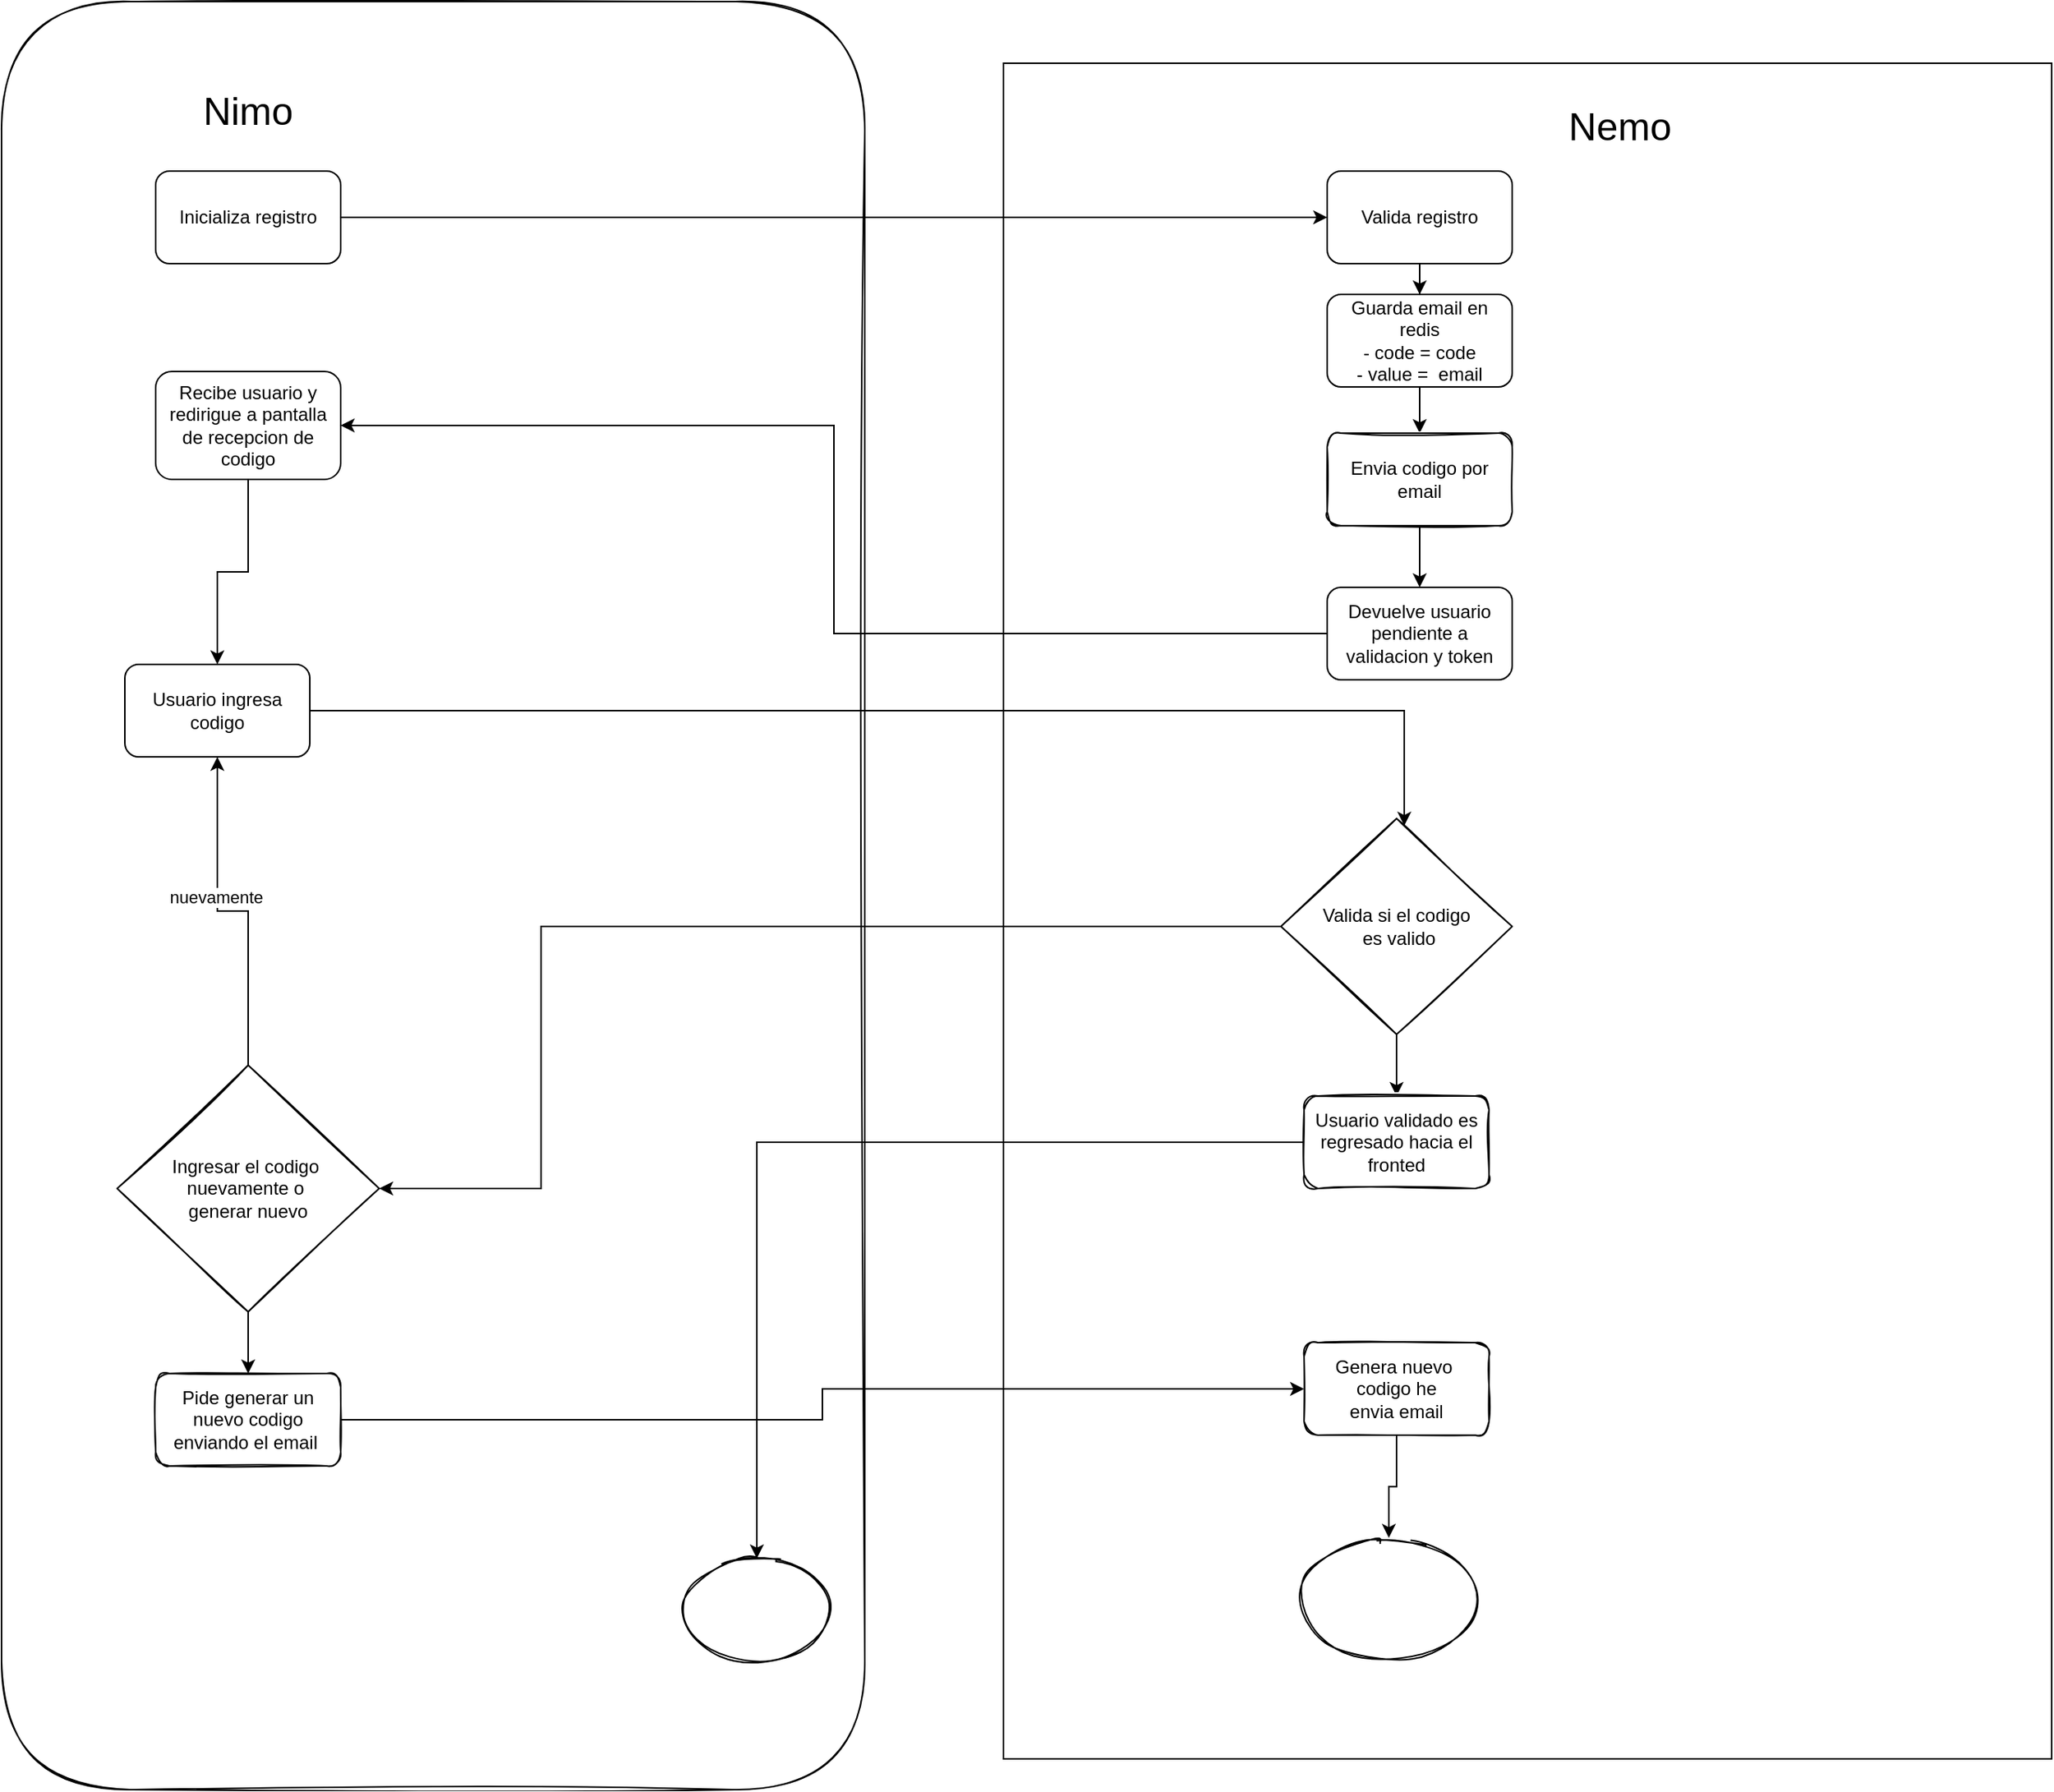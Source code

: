 <mxfile>
    <diagram id="nwAw7MEPoQQMFq2wJam8" name="Page-1">
        <mxGraphModel dx="1240" dy="726" grid="1" gridSize="10" guides="1" tooltips="1" connect="1" arrows="1" fold="1" page="1" pageScale="1" pageWidth="827" pageHeight="1169" math="0" shadow="0">
            <root>
                <mxCell id="0"/>
                <mxCell id="1" parent="0"/>
                <mxCell id="35" value="" style="rounded=1;whiteSpace=wrap;html=1;sketch=1;" vertex="1" parent="1">
                    <mxGeometry x="110" y="50" width="560" height="1160" as="geometry"/>
                </mxCell>
                <mxCell id="3" value="" style="rounded=0;whiteSpace=wrap;html=1;fontStyle=1" vertex="1" parent="1">
                    <mxGeometry x="760" y="90" width="680" height="1100" as="geometry"/>
                </mxCell>
                <mxCell id="4" value="&lt;font style=&quot;font-size: 25px&quot;&gt;Nimo&lt;/font&gt;" style="text;html=1;strokeColor=none;fillColor=none;align=center;verticalAlign=middle;whiteSpace=wrap;rounded=0;strokeWidth=5;" vertex="1" parent="1">
                    <mxGeometry x="250" y="110" width="40" height="20" as="geometry"/>
                </mxCell>
                <mxCell id="6" value="&lt;font style=&quot;font-size: 25px&quot;&gt;Nemo&lt;/font&gt;" style="text;html=1;strokeColor=none;fillColor=none;align=center;verticalAlign=middle;whiteSpace=wrap;rounded=0;" vertex="1" parent="1">
                    <mxGeometry x="1140" y="120" width="40" height="20" as="geometry"/>
                </mxCell>
                <mxCell id="11" style="edgeStyle=orthogonalEdgeStyle;rounded=0;orthogonalLoop=1;jettySize=auto;html=1;" edge="1" parent="1" source="8" target="10">
                    <mxGeometry relative="1" as="geometry"/>
                </mxCell>
                <mxCell id="8" value="Inicializa registro" style="rounded=1;whiteSpace=wrap;html=1;" vertex="1" parent="1">
                    <mxGeometry x="210" y="160" width="120" height="60" as="geometry"/>
                </mxCell>
                <mxCell id="14" style="edgeStyle=orthogonalEdgeStyle;rounded=0;orthogonalLoop=1;jettySize=auto;html=1;" edge="1" parent="1" source="10" target="13">
                    <mxGeometry relative="1" as="geometry"/>
                </mxCell>
                <mxCell id="10" value="Valida registro" style="rounded=1;whiteSpace=wrap;html=1;" vertex="1" parent="1">
                    <mxGeometry x="970" y="160" width="120" height="60" as="geometry"/>
                </mxCell>
                <mxCell id="52" style="edgeStyle=orthogonalEdgeStyle;rounded=0;orthogonalLoop=1;jettySize=auto;html=1;" edge="1" parent="1" source="13" target="51">
                    <mxGeometry relative="1" as="geometry"/>
                </mxCell>
                <mxCell id="13" value="Guarda email en redis&lt;br&gt;- code = code&lt;br&gt;- value =&amp;nbsp; email" style="rounded=1;whiteSpace=wrap;html=1;" vertex="1" parent="1">
                    <mxGeometry x="970" y="240" width="120" height="60" as="geometry"/>
                </mxCell>
                <mxCell id="21" style="edgeStyle=orthogonalEdgeStyle;rounded=0;orthogonalLoop=1;jettySize=auto;html=1;entryX=1;entryY=0.5;entryDx=0;entryDy=0;" edge="1" parent="1" source="17" target="20">
                    <mxGeometry relative="1" as="geometry"/>
                </mxCell>
                <mxCell id="17" value="Devuelve usuario pendiente a validacion y token" style="rounded=1;whiteSpace=wrap;html=1;" vertex="1" parent="1">
                    <mxGeometry x="970" y="430" width="120" height="60" as="geometry"/>
                </mxCell>
                <mxCell id="26" style="edgeStyle=orthogonalEdgeStyle;rounded=0;orthogonalLoop=1;jettySize=auto;html=1;entryX=0.5;entryY=0;entryDx=0;entryDy=0;" edge="1" parent="1" source="20" target="24">
                    <mxGeometry relative="1" as="geometry"/>
                </mxCell>
                <mxCell id="20" value="Recibe usuario y redirigue a pantalla de recepcion de codigo" style="rounded=1;whiteSpace=wrap;html=1;" vertex="1" parent="1">
                    <mxGeometry x="210" y="290" width="120" height="70" as="geometry"/>
                </mxCell>
                <mxCell id="29" style="edgeStyle=orthogonalEdgeStyle;rounded=0;orthogonalLoop=1;jettySize=auto;html=1;" edge="1" parent="1" source="24" target="28">
                    <mxGeometry relative="1" as="geometry">
                        <Array as="points">
                            <mxPoint x="1020" y="510"/>
                        </Array>
                    </mxGeometry>
                </mxCell>
                <mxCell id="24" value="Usuario ingresa codigo" style="rounded=1;whiteSpace=wrap;html=1;" vertex="1" parent="1">
                    <mxGeometry x="190" y="480" width="120" height="60" as="geometry"/>
                </mxCell>
                <mxCell id="31" style="edgeStyle=orthogonalEdgeStyle;rounded=0;orthogonalLoop=1;jettySize=auto;html=1;" edge="1" parent="1" source="28" target="30">
                    <mxGeometry relative="1" as="geometry"/>
                </mxCell>
                <mxCell id="44" style="edgeStyle=orthogonalEdgeStyle;rounded=0;orthogonalLoop=1;jettySize=auto;html=1;" edge="1" parent="1" source="28" target="43">
                    <mxGeometry relative="1" as="geometry">
                        <Array as="points">
                            <mxPoint x="460" y="650"/>
                            <mxPoint x="460" y="820"/>
                        </Array>
                    </mxGeometry>
                </mxCell>
                <mxCell id="28" value="Valida si el codigo&lt;br&gt;&amp;nbsp;es valido" style="rhombus;whiteSpace=wrap;html=1;sketch=1;" vertex="1" parent="1">
                    <mxGeometry x="940" y="580" width="150" height="140" as="geometry"/>
                </mxCell>
                <mxCell id="39" style="edgeStyle=orthogonalEdgeStyle;rounded=0;orthogonalLoop=1;jettySize=auto;html=1;" edge="1" parent="1" source="30" target="48">
                    <mxGeometry relative="1" as="geometry">
                        <mxPoint x="605" y="1000" as="targetPoint"/>
                    </mxGeometry>
                </mxCell>
                <mxCell id="30" value="Usuario validado es regresado hacia el fronted" style="rounded=1;whiteSpace=wrap;html=1;sketch=1;" vertex="1" parent="1">
                    <mxGeometry x="955" y="760" width="120" height="60" as="geometry"/>
                </mxCell>
                <mxCell id="45" style="edgeStyle=orthogonalEdgeStyle;rounded=0;orthogonalLoop=1;jettySize=auto;html=1;" edge="1" parent="1" source="43" target="24">
                    <mxGeometry relative="1" as="geometry"/>
                </mxCell>
                <mxCell id="46" value="nuevamente" style="edgeLabel;html=1;align=center;verticalAlign=middle;resizable=0;points=[];" vertex="1" connectable="0" parent="45">
                    <mxGeometry x="0.179" y="1" relative="1" as="geometry">
                        <mxPoint as="offset"/>
                    </mxGeometry>
                </mxCell>
                <mxCell id="55" style="edgeStyle=orthogonalEdgeStyle;rounded=0;orthogonalLoop=1;jettySize=auto;html=1;" edge="1" parent="1" source="43" target="54">
                    <mxGeometry relative="1" as="geometry"/>
                </mxCell>
                <mxCell id="43" value="Ingresar el codigo&amp;nbsp;&lt;br&gt;nuevamente o&amp;nbsp;&lt;br&gt;generar nuevo" style="rhombus;whiteSpace=wrap;html=1;sketch=1;" vertex="1" parent="1">
                    <mxGeometry x="185" y="740" width="170" height="160" as="geometry"/>
                </mxCell>
                <mxCell id="48" value="" style="ellipse;whiteSpace=wrap;html=1;sketch=1;" vertex="1" parent="1">
                    <mxGeometry x="550" y="1060" width="100" height="66.67" as="geometry"/>
                </mxCell>
                <mxCell id="53" style="edgeStyle=orthogonalEdgeStyle;rounded=0;orthogonalLoop=1;jettySize=auto;html=1;" edge="1" parent="1" source="51" target="17">
                    <mxGeometry relative="1" as="geometry"/>
                </mxCell>
                <mxCell id="51" value="Envia codigo por email" style="rounded=1;whiteSpace=wrap;html=1;sketch=1;" vertex="1" parent="1">
                    <mxGeometry x="970" y="330" width="120" height="60" as="geometry"/>
                </mxCell>
                <mxCell id="58" style="edgeStyle=orthogonalEdgeStyle;rounded=0;orthogonalLoop=1;jettySize=auto;html=1;" edge="1" parent="1" source="54" target="57">
                    <mxGeometry relative="1" as="geometry"/>
                </mxCell>
                <mxCell id="54" value="Pide generar un nuevo codigo&lt;br&gt;enviando el email&amp;nbsp;" style="rounded=1;whiteSpace=wrap;html=1;sketch=1;" vertex="1" parent="1">
                    <mxGeometry x="210" y="940" width="120" height="60" as="geometry"/>
                </mxCell>
                <mxCell id="62" style="edgeStyle=orthogonalEdgeStyle;rounded=0;orthogonalLoop=1;jettySize=auto;html=1;" edge="1" parent="1" source="57" target="61">
                    <mxGeometry relative="1" as="geometry"/>
                </mxCell>
                <mxCell id="57" value="Genera nuevo&amp;nbsp; codigo he &lt;br&gt;envia email" style="rounded=1;whiteSpace=wrap;html=1;sketch=1;" vertex="1" parent="1">
                    <mxGeometry x="955" y="920" width="120" height="60" as="geometry"/>
                </mxCell>
                <mxCell id="61" value="" style="ellipse;whiteSpace=wrap;html=1;sketch=1;" vertex="1" parent="1">
                    <mxGeometry x="950" y="1046.67" width="120" height="80" as="geometry"/>
                </mxCell>
            </root>
        </mxGraphModel>
    </diagram>
</mxfile>